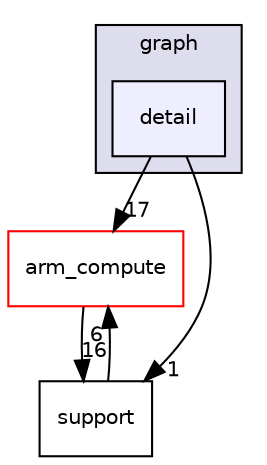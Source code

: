 digraph "src/graph/detail" {
  compound=true
  node [ fontsize="10", fontname="Helvetica"];
  edge [ labelfontsize="10", labelfontname="Helvetica"];
  subgraph clusterdir_d182250f0c231765fc862e69db210731 {
    graph [ bgcolor="#ddddee", pencolor="black", label="graph" fontname="Helvetica", fontsize="10", URL="dir_d182250f0c231765fc862e69db210731.xhtml"]
  dir_860cb336d74994b1303832ed3557228e [shape=box, label="detail", style="filled", fillcolor="#eeeeff", pencolor="black", URL="dir_860cb336d74994b1303832ed3557228e.xhtml"];
  }
  dir_214608ef36d61442cb2b0c1c4e9a7def [shape=box label="arm_compute" fillcolor="white" style="filled" color="red" URL="dir_214608ef36d61442cb2b0c1c4e9a7def.xhtml"];
  dir_5815af820a9cc9481f1d0990a0d60286 [shape=box label="support" URL="dir_5815af820a9cc9481f1d0990a0d60286.xhtml"];
  dir_214608ef36d61442cb2b0c1c4e9a7def->dir_5815af820a9cc9481f1d0990a0d60286 [headlabel="16", labeldistance=1.5 headhref="dir_000000_000031.xhtml"];
  dir_860cb336d74994b1303832ed3557228e->dir_214608ef36d61442cb2b0c1c4e9a7def [headlabel="17", labeldistance=1.5 headhref="dir_000528_000000.xhtml"];
  dir_860cb336d74994b1303832ed3557228e->dir_5815af820a9cc9481f1d0990a0d60286 [headlabel="1", labeldistance=1.5 headhref="dir_000528_000031.xhtml"];
  dir_5815af820a9cc9481f1d0990a0d60286->dir_214608ef36d61442cb2b0c1c4e9a7def [headlabel="6", labeldistance=1.5 headhref="dir_000031_000000.xhtml"];
}

